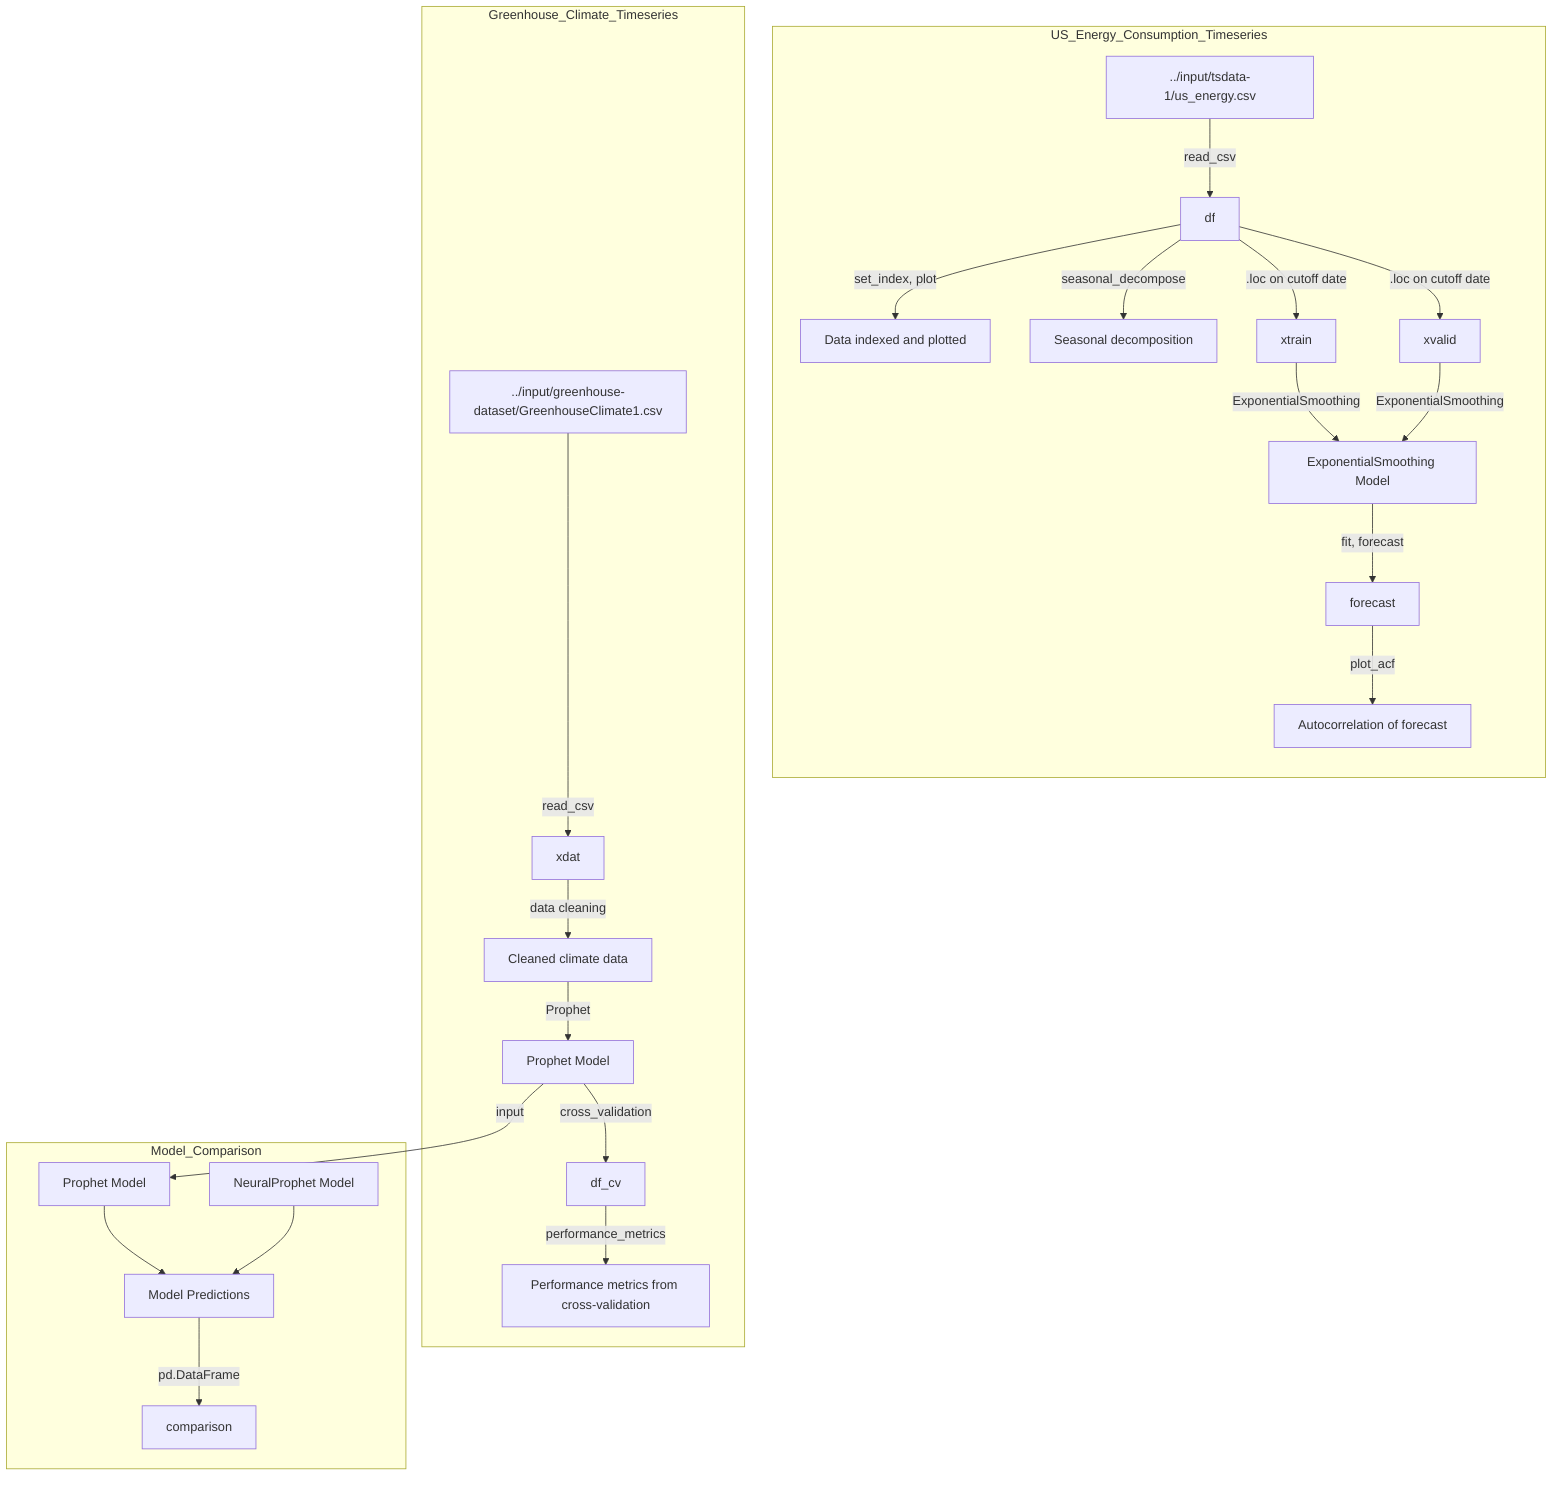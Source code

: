 flowchart TD
    subgraph US_Energy_Consumption_Timeseries
        direction TB
        A["../input/tsdata-1/us_energy.csv"]
        %% A: Time series data of US energy consumption
        A -->|"read_csv"| B["df"]
        B -->|"set_index, plot"| C["Data indexed and plotted"]
        B -->|"seasonal_decompose"| D["Seasonal decomposition"]
        B -->|".loc on cutoff date"| E["xtrain"]
        B -->|".loc on cutoff date"| F["xvalid"]
        E -->|"ExponentialSmoothing"| G["ExponentialSmoothing Model"]
        F -->|"ExponentialSmoothing"| G
        G -->|"fit, forecast"| H["forecast"]
        H -->|"plot_acf"| I["Autocorrelation of forecast"]
    end

    subgraph Greenhouse_Climate_Timeseries
        direction TB
        J["../input/greenhouse-dataset/GreenhouseClimate1.csv"]
        %% J: Climate data from greenhouse for time series prediction
        J -->|"read_csv"| K["xdat"]
        K -->|"data cleaning"| L["Cleaned climate data"]
        L -->|"Prophet"| M["Prophet Model"]
        M -->|"cross_validation"| N["df_cv"]
        N -->|"performance_metrics"| O["Performance metrics from cross-validation"]
    end

    subgraph Model_Comparison
        direction TB
        M -->|input| P["Prophet Model"]
        Q["NeuralProphet Model"]
        P --> R
        Q --> R
        R["Model Predictions"] -->|"pd.DataFrame"| S["comparison"]
    end